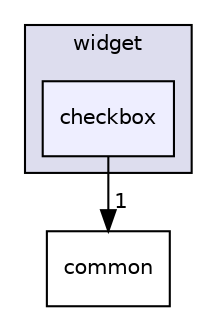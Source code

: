 digraph "C:/Harmony3/gfx/middleware/legato/library/src/gfx/legato/widget/checkbox" {
  compound=true
  node [ fontsize="10", fontname="Helvetica"];
  edge [ labelfontsize="10", labelfontname="Helvetica"];
  subgraph clusterdir_08e5c2531b4cfc75c531d5c20b249084 {
    graph [ bgcolor="#ddddee", pencolor="black", label="widget" fontname="Helvetica", fontsize="10", URL="dir_08e5c2531b4cfc75c531d5c20b249084.html"]
  dir_18ffb80dabc09c7558c0bbb3ee430ec8 [shape=box, label="checkbox", style="filled", fillcolor="#eeeeff", pencolor="black", URL="dir_18ffb80dabc09c7558c0bbb3ee430ec8.html"];
  }
  dir_192fb4248a7d7f0c34634334a26d417f [shape=box label="common" URL="dir_192fb4248a7d7f0c34634334a26d417f.html"];
  dir_18ffb80dabc09c7558c0bbb3ee430ec8->dir_192fb4248a7d7f0c34634334a26d417f [headlabel="1", labeldistance=1.5 headhref="dir_000020_000007.html"];
}

